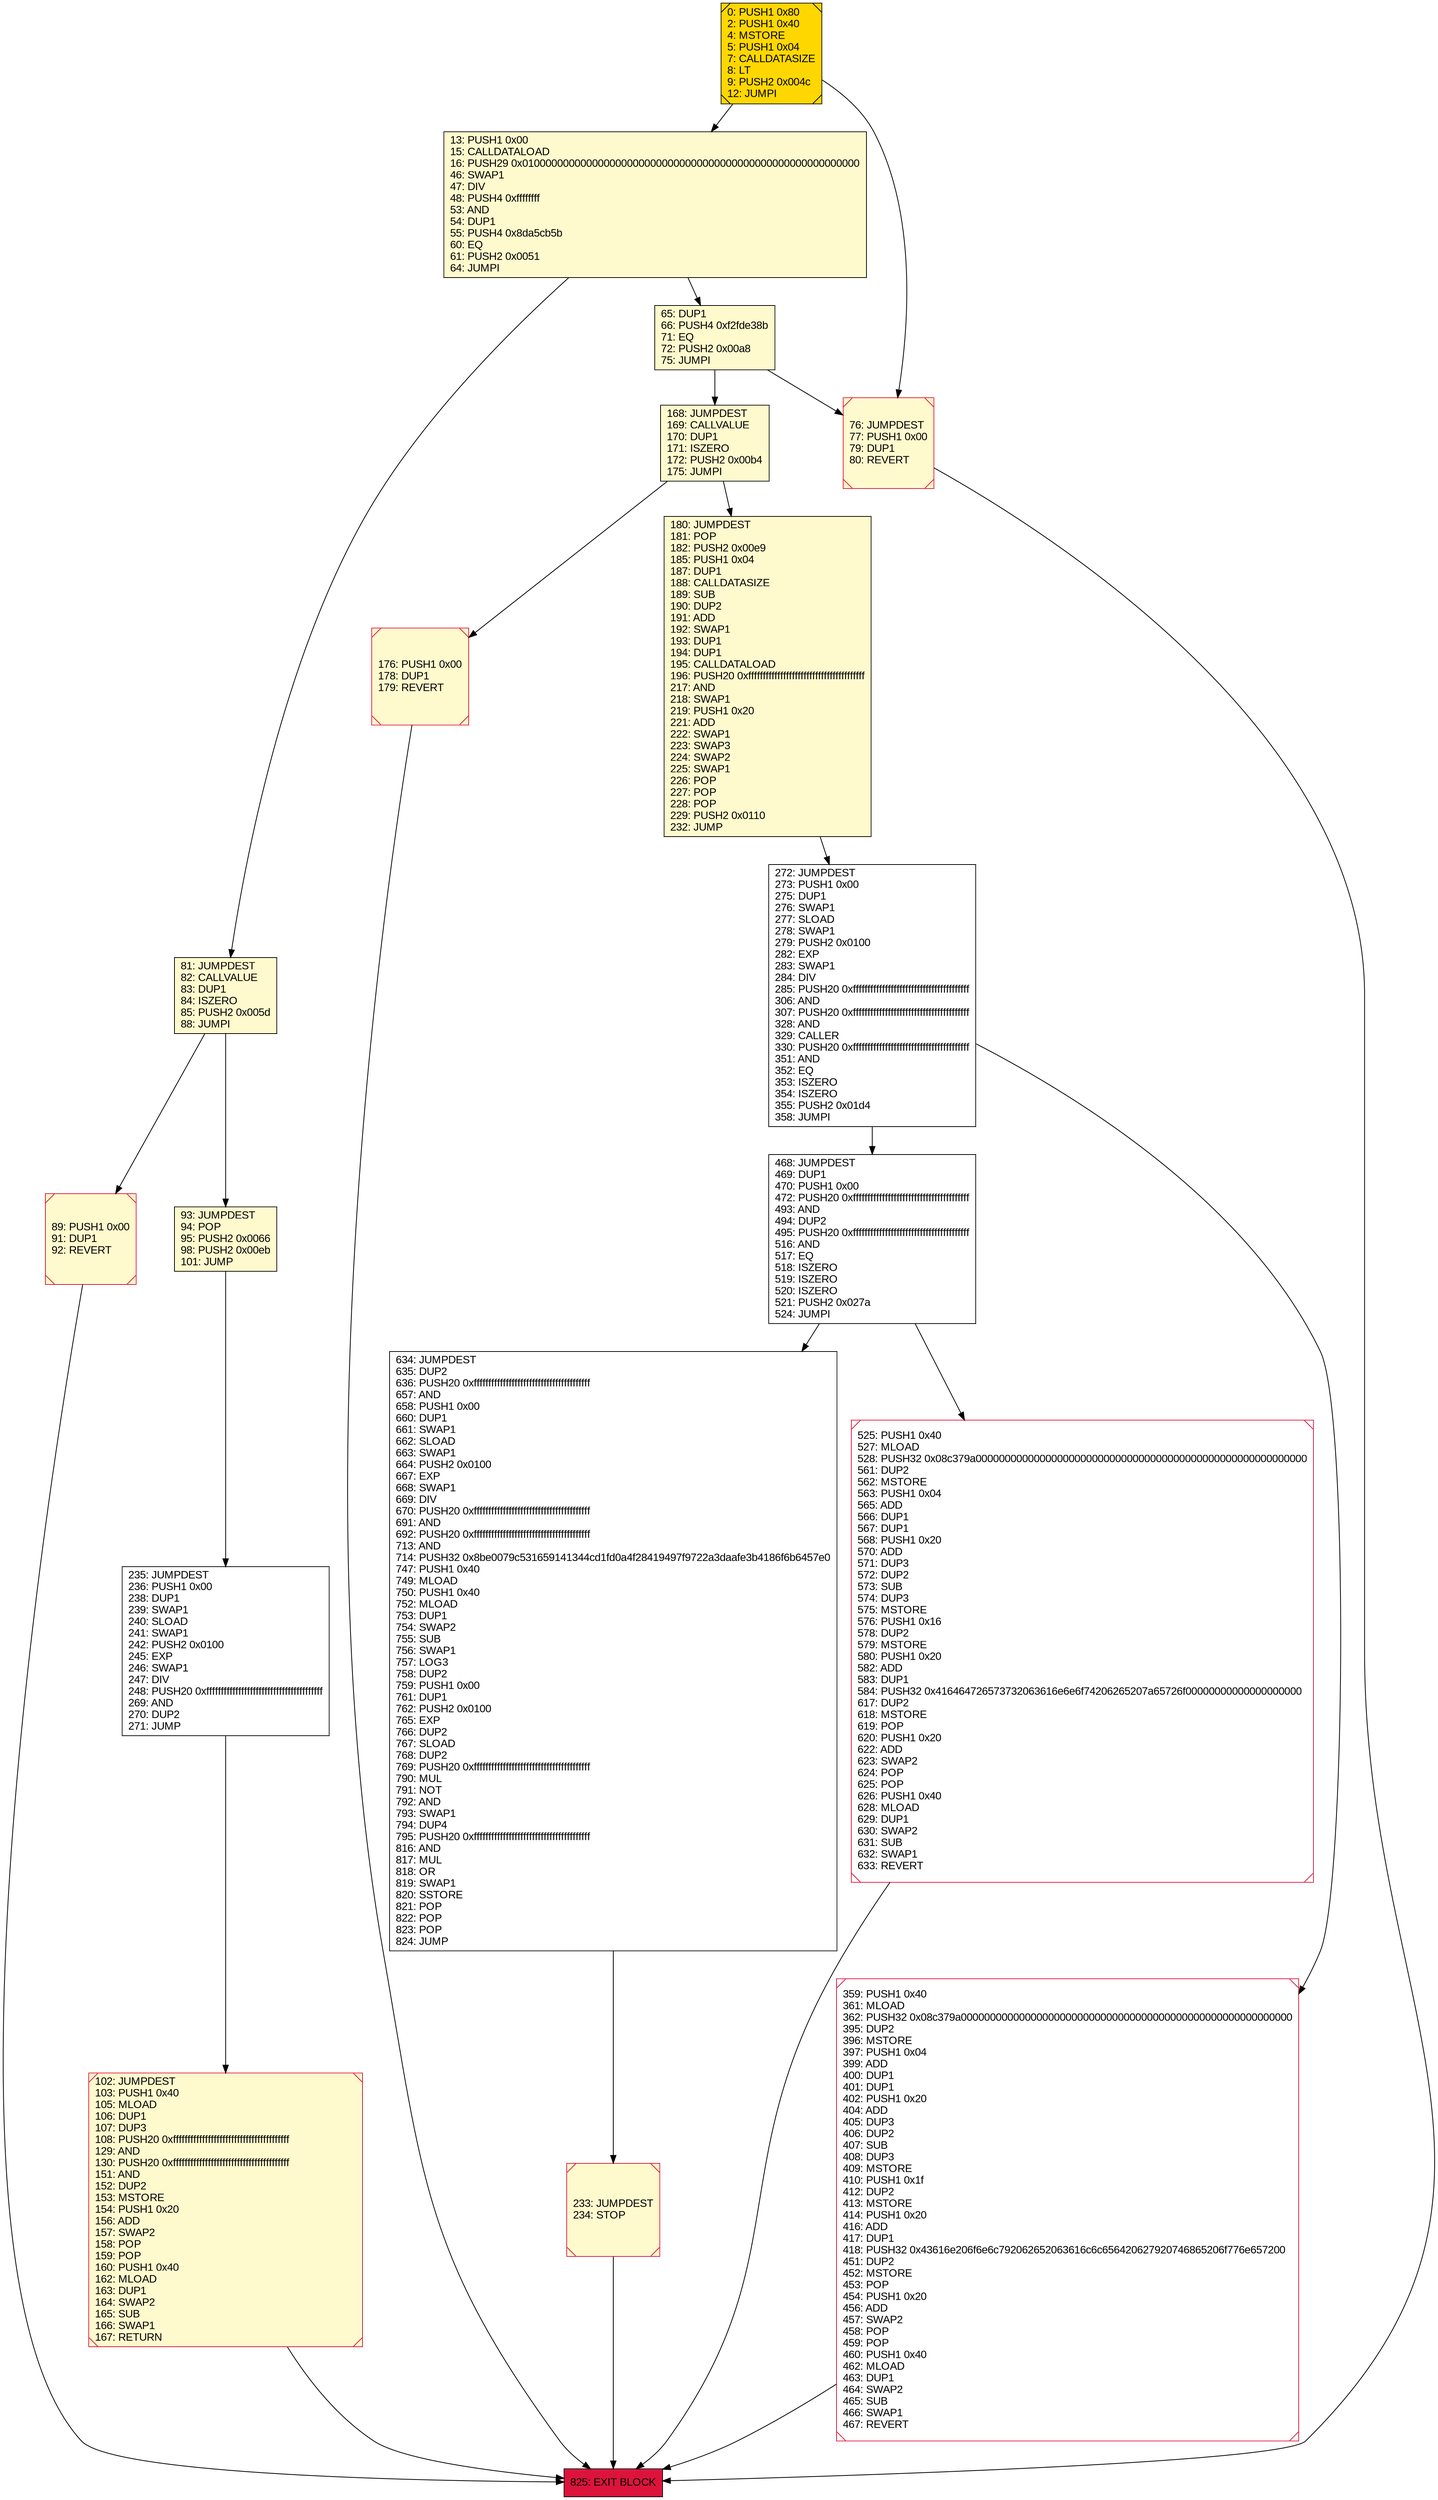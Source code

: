 digraph G {
bgcolor=transparent rankdir=UD;
node [shape=box style=filled color=black fillcolor=white fontname=arial fontcolor=black];
525 [label="525: PUSH1 0x40\l527: MLOAD\l528: PUSH32 0x08c379a000000000000000000000000000000000000000000000000000000000\l561: DUP2\l562: MSTORE\l563: PUSH1 0x04\l565: ADD\l566: DUP1\l567: DUP1\l568: PUSH1 0x20\l570: ADD\l571: DUP3\l572: DUP2\l573: SUB\l574: DUP3\l575: MSTORE\l576: PUSH1 0x16\l578: DUP2\l579: MSTORE\l580: PUSH1 0x20\l582: ADD\l583: DUP1\l584: PUSH32 0x416464726573732063616e6e6f74206265207a65726f00000000000000000000\l617: DUP2\l618: MSTORE\l619: POP\l620: PUSH1 0x20\l622: ADD\l623: SWAP2\l624: POP\l625: POP\l626: PUSH1 0x40\l628: MLOAD\l629: DUP1\l630: SWAP2\l631: SUB\l632: SWAP1\l633: REVERT\l" shape=Msquare color=crimson ];
359 [label="359: PUSH1 0x40\l361: MLOAD\l362: PUSH32 0x08c379a000000000000000000000000000000000000000000000000000000000\l395: DUP2\l396: MSTORE\l397: PUSH1 0x04\l399: ADD\l400: DUP1\l401: DUP1\l402: PUSH1 0x20\l404: ADD\l405: DUP3\l406: DUP2\l407: SUB\l408: DUP3\l409: MSTORE\l410: PUSH1 0x1f\l412: DUP2\l413: MSTORE\l414: PUSH1 0x20\l416: ADD\l417: DUP1\l418: PUSH32 0x43616e206f6e6c792062652063616c6c656420627920746865206f776e657200\l451: DUP2\l452: MSTORE\l453: POP\l454: PUSH1 0x20\l456: ADD\l457: SWAP2\l458: POP\l459: POP\l460: PUSH1 0x40\l462: MLOAD\l463: DUP1\l464: SWAP2\l465: SUB\l466: SWAP1\l467: REVERT\l" shape=Msquare color=crimson ];
65 [label="65: DUP1\l66: PUSH4 0xf2fde38b\l71: EQ\l72: PUSH2 0x00a8\l75: JUMPI\l" fillcolor=lemonchiffon ];
13 [label="13: PUSH1 0x00\l15: CALLDATALOAD\l16: PUSH29 0x0100000000000000000000000000000000000000000000000000000000\l46: SWAP1\l47: DIV\l48: PUSH4 0xffffffff\l53: AND\l54: DUP1\l55: PUSH4 0x8da5cb5b\l60: EQ\l61: PUSH2 0x0051\l64: JUMPI\l" fillcolor=lemonchiffon ];
0 [label="0: PUSH1 0x80\l2: PUSH1 0x40\l4: MSTORE\l5: PUSH1 0x04\l7: CALLDATASIZE\l8: LT\l9: PUSH2 0x004c\l12: JUMPI\l" fillcolor=lemonchiffon shape=Msquare fillcolor=gold ];
76 [label="76: JUMPDEST\l77: PUSH1 0x00\l79: DUP1\l80: REVERT\l" fillcolor=lemonchiffon shape=Msquare color=crimson ];
81 [label="81: JUMPDEST\l82: CALLVALUE\l83: DUP1\l84: ISZERO\l85: PUSH2 0x005d\l88: JUMPI\l" fillcolor=lemonchiffon ];
180 [label="180: JUMPDEST\l181: POP\l182: PUSH2 0x00e9\l185: PUSH1 0x04\l187: DUP1\l188: CALLDATASIZE\l189: SUB\l190: DUP2\l191: ADD\l192: SWAP1\l193: DUP1\l194: DUP1\l195: CALLDATALOAD\l196: PUSH20 0xffffffffffffffffffffffffffffffffffffffff\l217: AND\l218: SWAP1\l219: PUSH1 0x20\l221: ADD\l222: SWAP1\l223: SWAP3\l224: SWAP2\l225: SWAP1\l226: POP\l227: POP\l228: POP\l229: PUSH2 0x0110\l232: JUMP\l" fillcolor=lemonchiffon ];
272 [label="272: JUMPDEST\l273: PUSH1 0x00\l275: DUP1\l276: SWAP1\l277: SLOAD\l278: SWAP1\l279: PUSH2 0x0100\l282: EXP\l283: SWAP1\l284: DIV\l285: PUSH20 0xffffffffffffffffffffffffffffffffffffffff\l306: AND\l307: PUSH20 0xffffffffffffffffffffffffffffffffffffffff\l328: AND\l329: CALLER\l330: PUSH20 0xffffffffffffffffffffffffffffffffffffffff\l351: AND\l352: EQ\l353: ISZERO\l354: ISZERO\l355: PUSH2 0x01d4\l358: JUMPI\l" ];
168 [label="168: JUMPDEST\l169: CALLVALUE\l170: DUP1\l171: ISZERO\l172: PUSH2 0x00b4\l175: JUMPI\l" fillcolor=lemonchiffon ];
176 [label="176: PUSH1 0x00\l178: DUP1\l179: REVERT\l" fillcolor=lemonchiffon shape=Msquare color=crimson ];
102 [label="102: JUMPDEST\l103: PUSH1 0x40\l105: MLOAD\l106: DUP1\l107: DUP3\l108: PUSH20 0xffffffffffffffffffffffffffffffffffffffff\l129: AND\l130: PUSH20 0xffffffffffffffffffffffffffffffffffffffff\l151: AND\l152: DUP2\l153: MSTORE\l154: PUSH1 0x20\l156: ADD\l157: SWAP2\l158: POP\l159: POP\l160: PUSH1 0x40\l162: MLOAD\l163: DUP1\l164: SWAP2\l165: SUB\l166: SWAP1\l167: RETURN\l" fillcolor=lemonchiffon shape=Msquare color=crimson ];
468 [label="468: JUMPDEST\l469: DUP1\l470: PUSH1 0x00\l472: PUSH20 0xffffffffffffffffffffffffffffffffffffffff\l493: AND\l494: DUP2\l495: PUSH20 0xffffffffffffffffffffffffffffffffffffffff\l516: AND\l517: EQ\l518: ISZERO\l519: ISZERO\l520: ISZERO\l521: PUSH2 0x027a\l524: JUMPI\l" ];
89 [label="89: PUSH1 0x00\l91: DUP1\l92: REVERT\l" fillcolor=lemonchiffon shape=Msquare color=crimson ];
93 [label="93: JUMPDEST\l94: POP\l95: PUSH2 0x0066\l98: PUSH2 0x00eb\l101: JUMP\l" fillcolor=lemonchiffon ];
825 [label="825: EXIT BLOCK\l" fillcolor=crimson ];
634 [label="634: JUMPDEST\l635: DUP2\l636: PUSH20 0xffffffffffffffffffffffffffffffffffffffff\l657: AND\l658: PUSH1 0x00\l660: DUP1\l661: SWAP1\l662: SLOAD\l663: SWAP1\l664: PUSH2 0x0100\l667: EXP\l668: SWAP1\l669: DIV\l670: PUSH20 0xffffffffffffffffffffffffffffffffffffffff\l691: AND\l692: PUSH20 0xffffffffffffffffffffffffffffffffffffffff\l713: AND\l714: PUSH32 0x8be0079c531659141344cd1fd0a4f28419497f9722a3daafe3b4186f6b6457e0\l747: PUSH1 0x40\l749: MLOAD\l750: PUSH1 0x40\l752: MLOAD\l753: DUP1\l754: SWAP2\l755: SUB\l756: SWAP1\l757: LOG3\l758: DUP2\l759: PUSH1 0x00\l761: DUP1\l762: PUSH2 0x0100\l765: EXP\l766: DUP2\l767: SLOAD\l768: DUP2\l769: PUSH20 0xffffffffffffffffffffffffffffffffffffffff\l790: MUL\l791: NOT\l792: AND\l793: SWAP1\l794: DUP4\l795: PUSH20 0xffffffffffffffffffffffffffffffffffffffff\l816: AND\l817: MUL\l818: OR\l819: SWAP1\l820: SSTORE\l821: POP\l822: POP\l823: POP\l824: JUMP\l" ];
235 [label="235: JUMPDEST\l236: PUSH1 0x00\l238: DUP1\l239: SWAP1\l240: SLOAD\l241: SWAP1\l242: PUSH2 0x0100\l245: EXP\l246: SWAP1\l247: DIV\l248: PUSH20 0xffffffffffffffffffffffffffffffffffffffff\l269: AND\l270: DUP2\l271: JUMP\l" ];
233 [label="233: JUMPDEST\l234: STOP\l" fillcolor=lemonchiffon shape=Msquare color=crimson ];
168 -> 176;
89 -> 825;
168 -> 180;
13 -> 81;
233 -> 825;
93 -> 235;
102 -> 825;
468 -> 634;
81 -> 93;
468 -> 525;
0 -> 76;
180 -> 272;
0 -> 13;
272 -> 468;
634 -> 233;
176 -> 825;
235 -> 102;
65 -> 76;
13 -> 65;
76 -> 825;
81 -> 89;
272 -> 359;
65 -> 168;
525 -> 825;
359 -> 825;
}